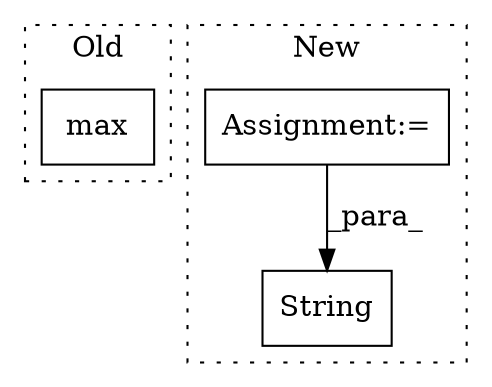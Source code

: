 digraph G {
subgraph cluster0 {
1 [label="max" a="32" s="26743,26763" l="4,1" shape="box"];
label = "Old";
style="dotted";
}
subgraph cluster1 {
2 [label="String" a="32" s="28886,28912" l="7,1" shape="box"];
3 [label="Assignment:=" a="7" s="26368" l="19" shape="box"];
label = "New";
style="dotted";
}
3 -> 2 [label="_para_"];
}